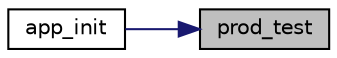 digraph "prod_test"
{
 // LATEX_PDF_SIZE
  edge [fontname="Helvetica",fontsize="10",labelfontname="Helvetica",labelfontsize="10"];
  node [fontname="Helvetica",fontsize="10",shape=record];
  rankdir="RL";
  Node1 [label="prod_test",height=0.2,width=0.4,color="black", fillcolor="grey75", style="filled", fontcolor="black",tooltip=" "];
  Node1 -> Node2 [dir="back",color="midnightblue",fontsize="10",style="solid"];
  Node2 [label="app_init",height=0.2,width=0.4,color="black", fillcolor="white", style="filled",URL="$device_8c.html#ae6f94500221bbbd2ee8647c6aadda397",tooltip=" "];
}
